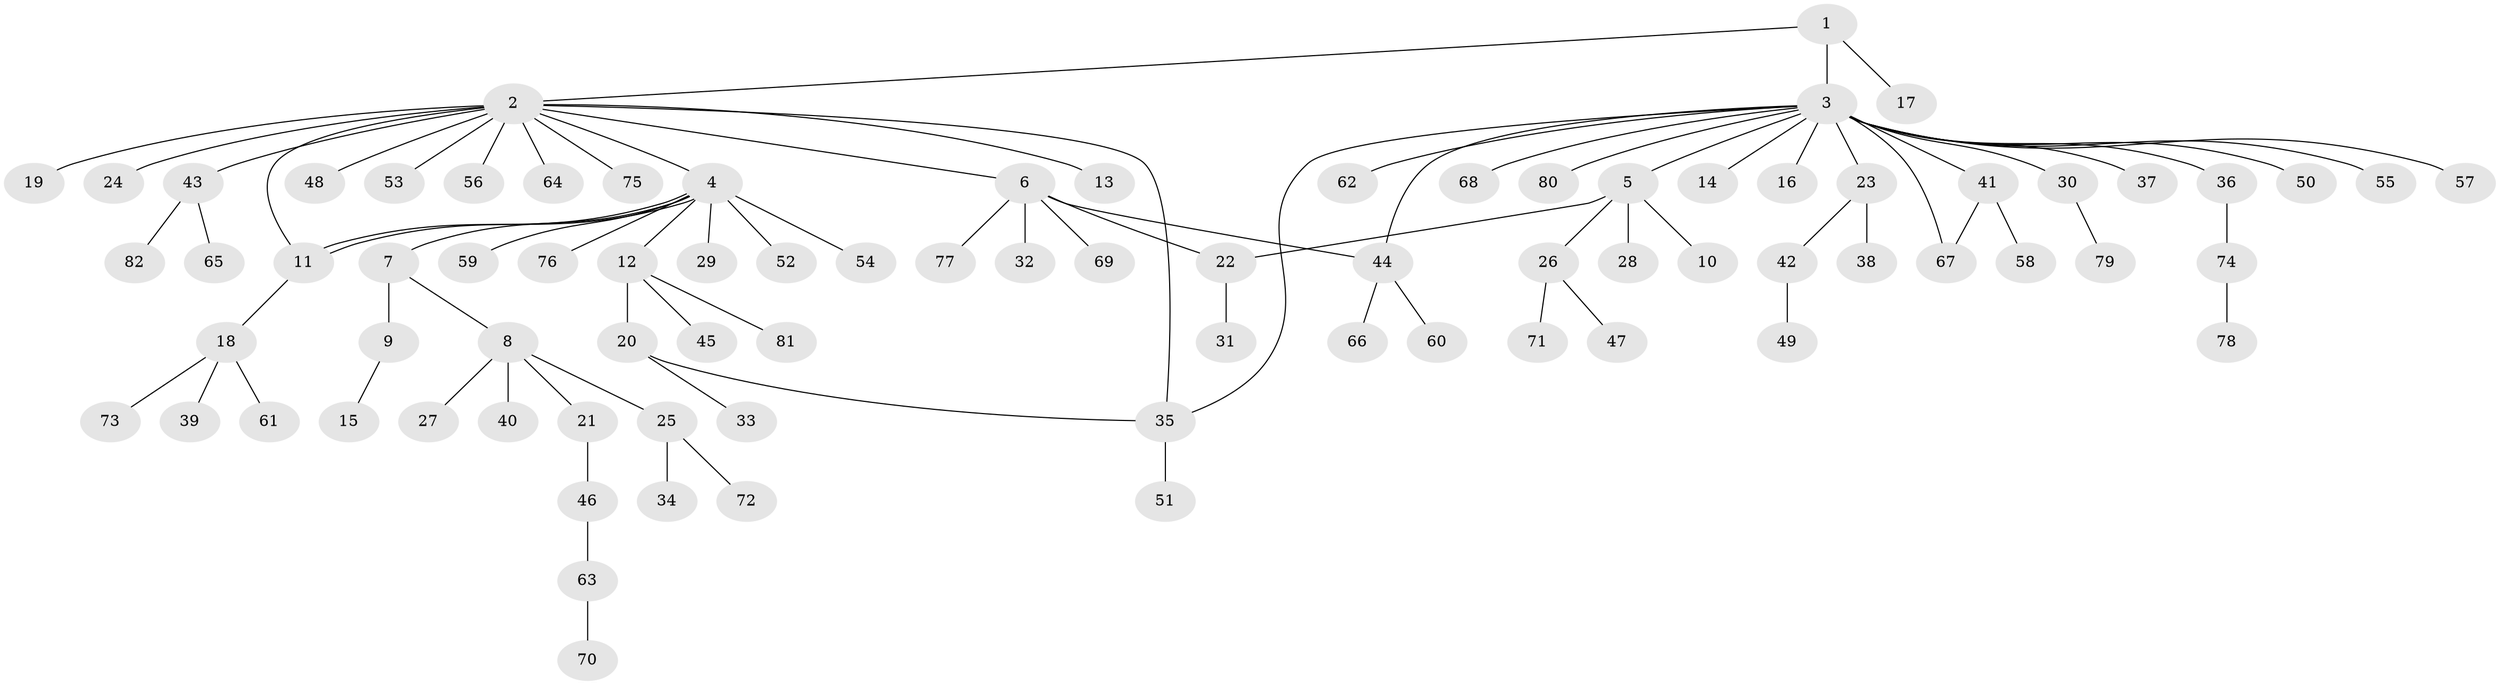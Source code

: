 // coarse degree distribution, {12: 0.024390243902439025, 1: 0.8536585365853658, 2: 0.04878048780487805, 7: 0.024390243902439025, 15: 0.024390243902439025, 11: 0.024390243902439025}
// Generated by graph-tools (version 1.1) at 2025/51/03/04/25 21:51:25]
// undirected, 82 vertices, 88 edges
graph export_dot {
graph [start="1"]
  node [color=gray90,style=filled];
  1;
  2;
  3;
  4;
  5;
  6;
  7;
  8;
  9;
  10;
  11;
  12;
  13;
  14;
  15;
  16;
  17;
  18;
  19;
  20;
  21;
  22;
  23;
  24;
  25;
  26;
  27;
  28;
  29;
  30;
  31;
  32;
  33;
  34;
  35;
  36;
  37;
  38;
  39;
  40;
  41;
  42;
  43;
  44;
  45;
  46;
  47;
  48;
  49;
  50;
  51;
  52;
  53;
  54;
  55;
  56;
  57;
  58;
  59;
  60;
  61;
  62;
  63;
  64;
  65;
  66;
  67;
  68;
  69;
  70;
  71;
  72;
  73;
  74;
  75;
  76;
  77;
  78;
  79;
  80;
  81;
  82;
  1 -- 2;
  1 -- 3;
  1 -- 17;
  2 -- 4;
  2 -- 6;
  2 -- 11;
  2 -- 13;
  2 -- 19;
  2 -- 24;
  2 -- 35;
  2 -- 43;
  2 -- 48;
  2 -- 53;
  2 -- 56;
  2 -- 64;
  2 -- 75;
  3 -- 5;
  3 -- 14;
  3 -- 16;
  3 -- 23;
  3 -- 30;
  3 -- 35;
  3 -- 36;
  3 -- 37;
  3 -- 41;
  3 -- 44;
  3 -- 50;
  3 -- 55;
  3 -- 57;
  3 -- 62;
  3 -- 67;
  3 -- 68;
  3 -- 80;
  4 -- 7;
  4 -- 11;
  4 -- 11;
  4 -- 12;
  4 -- 29;
  4 -- 52;
  4 -- 54;
  4 -- 59;
  4 -- 76;
  5 -- 10;
  5 -- 22;
  5 -- 26;
  5 -- 28;
  6 -- 22;
  6 -- 32;
  6 -- 44;
  6 -- 69;
  6 -- 77;
  7 -- 8;
  7 -- 9;
  8 -- 21;
  8 -- 25;
  8 -- 27;
  8 -- 40;
  9 -- 15;
  11 -- 18;
  12 -- 20;
  12 -- 45;
  12 -- 81;
  18 -- 39;
  18 -- 61;
  18 -- 73;
  20 -- 33;
  20 -- 35;
  21 -- 46;
  22 -- 31;
  23 -- 38;
  23 -- 42;
  25 -- 34;
  25 -- 72;
  26 -- 47;
  26 -- 71;
  30 -- 79;
  35 -- 51;
  36 -- 74;
  41 -- 58;
  41 -- 67;
  42 -- 49;
  43 -- 65;
  43 -- 82;
  44 -- 60;
  44 -- 66;
  46 -- 63;
  63 -- 70;
  74 -- 78;
}
